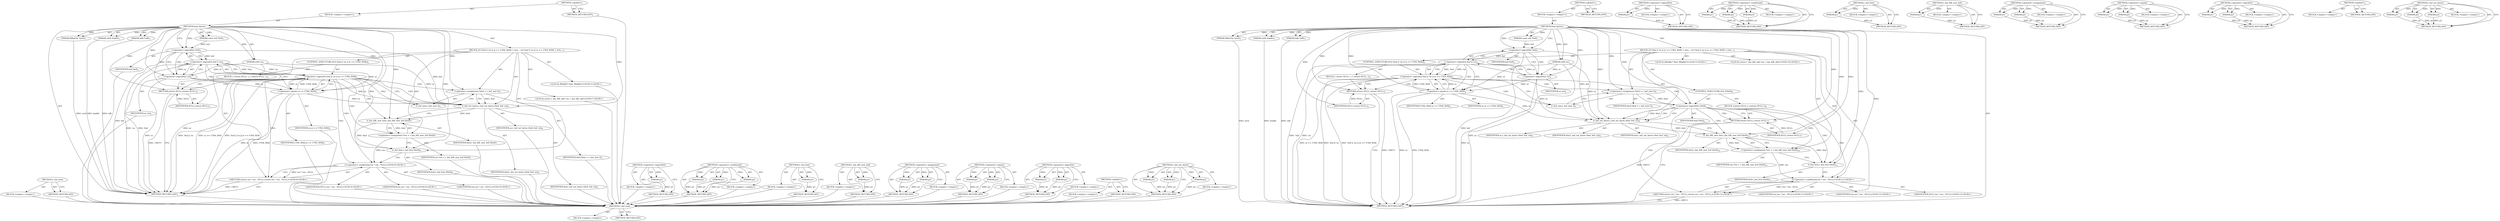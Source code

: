 digraph "r_buf_set_bytes" {
vulnerable_96 [label=<(METHOD,r_buf_new)>];
vulnerable_97 [label=<(BLOCK,&lt;empty&gt;,&lt;empty&gt;)>];
vulnerable_98 [label=<(METHOD_RETURN,ANY)>];
vulnerable_6 [label=<(METHOD,&lt;global&gt;)<SUB>1</SUB>>];
vulnerable_7 [label=<(BLOCK,&lt;empty&gt;,&lt;empty&gt;)<SUB>1</SUB>>];
vulnerable_8 [label=<(METHOD,load_bytes)<SUB>1</SUB>>];
vulnerable_9 [label=<(PARAM,RBinFile *arch)<SUB>1</SUB>>];
vulnerable_10 [label=<(PARAM,const ut8 *buf)<SUB>1</SUB>>];
vulnerable_11 [label=<(PARAM,ut64 sz)<SUB>1</SUB>>];
vulnerable_12 [label=<(PARAM,ut64 loaddr)<SUB>1</SUB>>];
vulnerable_13 [label=<(PARAM,Sdb *sdb)<SUB>1</SUB>>];
vulnerable_14 [label=<(BLOCK,{
	if (!buf || !sz || sz == UT64_MAX) {
 		retu...,{
	if (!buf || !sz || sz == UT64_MAX) {
 		retu...)<SUB>1</SUB>>];
vulnerable_15 [label=<(CONTROL_STRUCTURE,IF,if (!buf || !sz || sz == UT64_MAX))<SUB>2</SUB>>];
vulnerable_16 [label=<(&lt;operator&gt;.logicalOr,!buf || !sz || sz == UT64_MAX)<SUB>2</SUB>>];
vulnerable_17 [label=<(&lt;operator&gt;.logicalOr,!buf || !sz)<SUB>2</SUB>>];
vulnerable_18 [label=<(&lt;operator&gt;.logicalNot,!buf)<SUB>2</SUB>>];
vulnerable_19 [label=<(IDENTIFIER,buf,!buf)<SUB>2</SUB>>];
vulnerable_20 [label=<(&lt;operator&gt;.logicalNot,!sz)<SUB>2</SUB>>];
vulnerable_21 [label=<(IDENTIFIER,sz,!sz)<SUB>2</SUB>>];
vulnerable_22 [label=<(&lt;operator&gt;.equals,sz == UT64_MAX)<SUB>2</SUB>>];
vulnerable_23 [label=<(IDENTIFIER,sz,sz == UT64_MAX)<SUB>2</SUB>>];
vulnerable_24 [label=<(IDENTIFIER,UT64_MAX,sz == UT64_MAX)<SUB>2</SUB>>];
vulnerable_25 [label=<(BLOCK,{
 		return NULL;
 	},{
 		return NULL;
 	})<SUB>2</SUB>>];
vulnerable_26 [label=<(RETURN,return NULL;,return NULL;)<SUB>3</SUB>>];
vulnerable_27 [label=<(IDENTIFIER,NULL,return NULL;)<SUB>3</SUB>>];
vulnerable_28 [label="<(LOCAL,RBuffer* tbuf: RBuffer*)<SUB>5</SUB>>"];
vulnerable_29 [label=<(&lt;operator&gt;.assignment,*tbuf = r_buf_new ())<SUB>5</SUB>>];
vulnerable_30 [label=<(IDENTIFIER,tbuf,*tbuf = r_buf_new ())<SUB>5</SUB>>];
vulnerable_31 [label=<(r_buf_new,r_buf_new ())<SUB>5</SUB>>];
vulnerable_32 [label=<(r_buf_set_bytes,r_buf_set_bytes (tbuf, buf, sz))<SUB>6</SUB>>];
vulnerable_33 [label=<(IDENTIFIER,tbuf,r_buf_set_bytes (tbuf, buf, sz))<SUB>6</SUB>>];
vulnerable_34 [label=<(IDENTIFIER,buf,r_buf_set_bytes (tbuf, buf, sz))<SUB>6</SUB>>];
vulnerable_35 [label=<(IDENTIFIER,sz,r_buf_set_bytes (tbuf, buf, sz))<SUB>6</SUB>>];
vulnerable_36 [label="<(LOCAL,struct r_bin_bflt_obj* res: r_bin_bflt_obj*)<SUB>7</SUB>>"];
vulnerable_37 [label=<(&lt;operator&gt;.assignment,*res = r_bin_bflt_new_buf (tbuf))<SUB>7</SUB>>];
vulnerable_38 [label=<(IDENTIFIER,res,*res = r_bin_bflt_new_buf (tbuf))<SUB>7</SUB>>];
vulnerable_39 [label=<(r_bin_bflt_new_buf,r_bin_bflt_new_buf (tbuf))<SUB>7</SUB>>];
vulnerable_40 [label=<(IDENTIFIER,tbuf,r_bin_bflt_new_buf (tbuf))<SUB>7</SUB>>];
vulnerable_41 [label=<(r_buf_free,r_buf_free (tbuf))<SUB>8</SUB>>];
vulnerable_42 [label=<(IDENTIFIER,tbuf,r_buf_free (tbuf))<SUB>8</SUB>>];
vulnerable_43 [label="<(RETURN,return res ? res : NULL;,return res ? res : NULL;)<SUB>9</SUB>>"];
vulnerable_44 [label="<(&lt;operator&gt;.conditional,res ? res : NULL)<SUB>9</SUB>>"];
vulnerable_45 [label="<(IDENTIFIER,res,res ? res : NULL)<SUB>9</SUB>>"];
vulnerable_46 [label="<(IDENTIFIER,res,res ? res : NULL)<SUB>9</SUB>>"];
vulnerable_47 [label="<(IDENTIFIER,NULL,res ? res : NULL)<SUB>9</SUB>>"];
vulnerable_48 [label=<(METHOD_RETURN,void*)<SUB>1</SUB>>];
vulnerable_50 [label=<(METHOD_RETURN,ANY)<SUB>1</SUB>>];
vulnerable_82 [label=<(METHOD,&lt;operator&gt;.logicalNot)>];
vulnerable_83 [label=<(PARAM,p1)>];
vulnerable_84 [label=<(BLOCK,&lt;empty&gt;,&lt;empty&gt;)>];
vulnerable_85 [label=<(METHOD_RETURN,ANY)>];
vulnerable_113 [label=<(METHOD,&lt;operator&gt;.conditional)>];
vulnerable_114 [label=<(PARAM,p1)>];
vulnerable_115 [label=<(PARAM,p2)>];
vulnerable_116 [label=<(PARAM,p3)>];
vulnerable_117 [label=<(BLOCK,&lt;empty&gt;,&lt;empty&gt;)>];
vulnerable_118 [label=<(METHOD_RETURN,ANY)>];
vulnerable_109 [label=<(METHOD,r_buf_free)>];
vulnerable_110 [label=<(PARAM,p1)>];
vulnerable_111 [label=<(BLOCK,&lt;empty&gt;,&lt;empty&gt;)>];
vulnerable_112 [label=<(METHOD_RETURN,ANY)>];
vulnerable_105 [label=<(METHOD,r_bin_bflt_new_buf)>];
vulnerable_106 [label=<(PARAM,p1)>];
vulnerable_107 [label=<(BLOCK,&lt;empty&gt;,&lt;empty&gt;)>];
vulnerable_108 [label=<(METHOD_RETURN,ANY)>];
vulnerable_91 [label=<(METHOD,&lt;operator&gt;.assignment)>];
vulnerable_92 [label=<(PARAM,p1)>];
vulnerable_93 [label=<(PARAM,p2)>];
vulnerable_94 [label=<(BLOCK,&lt;empty&gt;,&lt;empty&gt;)>];
vulnerable_95 [label=<(METHOD_RETURN,ANY)>];
vulnerable_86 [label=<(METHOD,&lt;operator&gt;.equals)>];
vulnerable_87 [label=<(PARAM,p1)>];
vulnerable_88 [label=<(PARAM,p2)>];
vulnerable_89 [label=<(BLOCK,&lt;empty&gt;,&lt;empty&gt;)>];
vulnerable_90 [label=<(METHOD_RETURN,ANY)>];
vulnerable_77 [label=<(METHOD,&lt;operator&gt;.logicalOr)>];
vulnerable_78 [label=<(PARAM,p1)>];
vulnerable_79 [label=<(PARAM,p2)>];
vulnerable_80 [label=<(BLOCK,&lt;empty&gt;,&lt;empty&gt;)>];
vulnerable_81 [label=<(METHOD_RETURN,ANY)>];
vulnerable_71 [label=<(METHOD,&lt;global&gt;)<SUB>1</SUB>>];
vulnerable_72 [label=<(BLOCK,&lt;empty&gt;,&lt;empty&gt;)>];
vulnerable_73 [label=<(METHOD_RETURN,ANY)>];
vulnerable_99 [label=<(METHOD,r_buf_set_bytes)>];
vulnerable_100 [label=<(PARAM,p1)>];
vulnerable_101 [label=<(PARAM,p2)>];
vulnerable_102 [label=<(PARAM,p3)>];
vulnerable_103 [label=<(BLOCK,&lt;empty&gt;,&lt;empty&gt;)>];
vulnerable_104 [label=<(METHOD_RETURN,ANY)>];
fixed_102 [label=<(METHOD,r_buf_new)>];
fixed_103 [label=<(BLOCK,&lt;empty&gt;,&lt;empty&gt;)>];
fixed_104 [label=<(METHOD_RETURN,ANY)>];
fixed_6 [label=<(METHOD,&lt;global&gt;)<SUB>1</SUB>>];
fixed_7 [label=<(BLOCK,&lt;empty&gt;,&lt;empty&gt;)<SUB>1</SUB>>];
fixed_8 [label=<(METHOD,load_bytes)<SUB>1</SUB>>];
fixed_9 [label=<(PARAM,RBinFile *arch)<SUB>1</SUB>>];
fixed_10 [label=<(PARAM,const ut8 *buf)<SUB>1</SUB>>];
fixed_11 [label=<(PARAM,ut64 sz)<SUB>1</SUB>>];
fixed_12 [label=<(PARAM,ut64 loaddr)<SUB>1</SUB>>];
fixed_13 [label=<(PARAM,Sdb *sdb)<SUB>1</SUB>>];
fixed_14 [label=<(BLOCK,{
	if (!buf || !sz || sz == UT64_MAX) {
 		retu...,{
	if (!buf || !sz || sz == UT64_MAX) {
 		retu...)<SUB>1</SUB>>];
fixed_15 [label=<(CONTROL_STRUCTURE,IF,if (!buf || !sz || sz == UT64_MAX))<SUB>2</SUB>>];
fixed_16 [label=<(&lt;operator&gt;.logicalOr,!buf || !sz || sz == UT64_MAX)<SUB>2</SUB>>];
fixed_17 [label=<(&lt;operator&gt;.logicalOr,!buf || !sz)<SUB>2</SUB>>];
fixed_18 [label=<(&lt;operator&gt;.logicalNot,!buf)<SUB>2</SUB>>];
fixed_19 [label=<(IDENTIFIER,buf,!buf)<SUB>2</SUB>>];
fixed_20 [label=<(&lt;operator&gt;.logicalNot,!sz)<SUB>2</SUB>>];
fixed_21 [label=<(IDENTIFIER,sz,!sz)<SUB>2</SUB>>];
fixed_22 [label=<(&lt;operator&gt;.equals,sz == UT64_MAX)<SUB>2</SUB>>];
fixed_23 [label=<(IDENTIFIER,sz,sz == UT64_MAX)<SUB>2</SUB>>];
fixed_24 [label=<(IDENTIFIER,UT64_MAX,sz == UT64_MAX)<SUB>2</SUB>>];
fixed_25 [label=<(BLOCK,{
 		return NULL;
 	},{
 		return NULL;
 	})<SUB>2</SUB>>];
fixed_26 [label=<(RETURN,return NULL;,return NULL;)<SUB>3</SUB>>];
fixed_27 [label=<(IDENTIFIER,NULL,return NULL;)<SUB>3</SUB>>];
fixed_28 [label="<(LOCAL,RBuffer* tbuf: RBuffer*)<SUB>5</SUB>>"];
fixed_29 [label=<(&lt;operator&gt;.assignment,*tbuf = r_buf_new ())<SUB>5</SUB>>];
fixed_30 [label=<(IDENTIFIER,tbuf,*tbuf = r_buf_new ())<SUB>5</SUB>>];
fixed_31 [label=<(r_buf_new,r_buf_new ())<SUB>5</SUB>>];
fixed_32 [label=<(CONTROL_STRUCTURE,IF,if (!tbuf))<SUB>6</SUB>>];
fixed_33 [label=<(&lt;operator&gt;.logicalNot,!tbuf)<SUB>6</SUB>>];
fixed_34 [label=<(IDENTIFIER,tbuf,!tbuf)<SUB>6</SUB>>];
fixed_35 [label=<(BLOCK,{
		return NULL;
	},{
		return NULL;
	})<SUB>6</SUB>>];
fixed_36 [label=<(RETURN,return NULL;,return NULL;)<SUB>7</SUB>>];
fixed_37 [label=<(IDENTIFIER,NULL,return NULL;)<SUB>7</SUB>>];
fixed_38 [label=<(r_buf_set_bytes,r_buf_set_bytes (tbuf, buf, sz))<SUB>9</SUB>>];
fixed_39 [label=<(IDENTIFIER,tbuf,r_buf_set_bytes (tbuf, buf, sz))<SUB>9</SUB>>];
fixed_40 [label=<(IDENTIFIER,buf,r_buf_set_bytes (tbuf, buf, sz))<SUB>9</SUB>>];
fixed_41 [label=<(IDENTIFIER,sz,r_buf_set_bytes (tbuf, buf, sz))<SUB>9</SUB>>];
fixed_42 [label="<(LOCAL,struct r_bin_bflt_obj* res: r_bin_bflt_obj*)<SUB>10</SUB>>"];
fixed_43 [label=<(&lt;operator&gt;.assignment,*res = r_bin_bflt_new_buf (tbuf))<SUB>10</SUB>>];
fixed_44 [label=<(IDENTIFIER,res,*res = r_bin_bflt_new_buf (tbuf))<SUB>10</SUB>>];
fixed_45 [label=<(r_bin_bflt_new_buf,r_bin_bflt_new_buf (tbuf))<SUB>10</SUB>>];
fixed_46 [label=<(IDENTIFIER,tbuf,r_bin_bflt_new_buf (tbuf))<SUB>10</SUB>>];
fixed_47 [label=<(r_buf_free,r_buf_free (tbuf))<SUB>11</SUB>>];
fixed_48 [label=<(IDENTIFIER,tbuf,r_buf_free (tbuf))<SUB>11</SUB>>];
fixed_49 [label="<(RETURN,return res ? res : NULL;,return res ? res : NULL;)<SUB>12</SUB>>"];
fixed_50 [label="<(&lt;operator&gt;.conditional,res ? res : NULL)<SUB>12</SUB>>"];
fixed_51 [label="<(IDENTIFIER,res,res ? res : NULL)<SUB>12</SUB>>"];
fixed_52 [label="<(IDENTIFIER,res,res ? res : NULL)<SUB>12</SUB>>"];
fixed_53 [label="<(IDENTIFIER,NULL,res ? res : NULL)<SUB>12</SUB>>"];
fixed_54 [label=<(METHOD_RETURN,void*)<SUB>1</SUB>>];
fixed_56 [label=<(METHOD_RETURN,ANY)<SUB>1</SUB>>];
fixed_88 [label=<(METHOD,&lt;operator&gt;.logicalNot)>];
fixed_89 [label=<(PARAM,p1)>];
fixed_90 [label=<(BLOCK,&lt;empty&gt;,&lt;empty&gt;)>];
fixed_91 [label=<(METHOD_RETURN,ANY)>];
fixed_119 [label=<(METHOD,&lt;operator&gt;.conditional)>];
fixed_120 [label=<(PARAM,p1)>];
fixed_121 [label=<(PARAM,p2)>];
fixed_122 [label=<(PARAM,p3)>];
fixed_123 [label=<(BLOCK,&lt;empty&gt;,&lt;empty&gt;)>];
fixed_124 [label=<(METHOD_RETURN,ANY)>];
fixed_115 [label=<(METHOD,r_buf_free)>];
fixed_116 [label=<(PARAM,p1)>];
fixed_117 [label=<(BLOCK,&lt;empty&gt;,&lt;empty&gt;)>];
fixed_118 [label=<(METHOD_RETURN,ANY)>];
fixed_111 [label=<(METHOD,r_bin_bflt_new_buf)>];
fixed_112 [label=<(PARAM,p1)>];
fixed_113 [label=<(BLOCK,&lt;empty&gt;,&lt;empty&gt;)>];
fixed_114 [label=<(METHOD_RETURN,ANY)>];
fixed_97 [label=<(METHOD,&lt;operator&gt;.assignment)>];
fixed_98 [label=<(PARAM,p1)>];
fixed_99 [label=<(PARAM,p2)>];
fixed_100 [label=<(BLOCK,&lt;empty&gt;,&lt;empty&gt;)>];
fixed_101 [label=<(METHOD_RETURN,ANY)>];
fixed_92 [label=<(METHOD,&lt;operator&gt;.equals)>];
fixed_93 [label=<(PARAM,p1)>];
fixed_94 [label=<(PARAM,p2)>];
fixed_95 [label=<(BLOCK,&lt;empty&gt;,&lt;empty&gt;)>];
fixed_96 [label=<(METHOD_RETURN,ANY)>];
fixed_83 [label=<(METHOD,&lt;operator&gt;.logicalOr)>];
fixed_84 [label=<(PARAM,p1)>];
fixed_85 [label=<(PARAM,p2)>];
fixed_86 [label=<(BLOCK,&lt;empty&gt;,&lt;empty&gt;)>];
fixed_87 [label=<(METHOD_RETURN,ANY)>];
fixed_77 [label=<(METHOD,&lt;global&gt;)<SUB>1</SUB>>];
fixed_78 [label=<(BLOCK,&lt;empty&gt;,&lt;empty&gt;)>];
fixed_79 [label=<(METHOD_RETURN,ANY)>];
fixed_105 [label=<(METHOD,r_buf_set_bytes)>];
fixed_106 [label=<(PARAM,p1)>];
fixed_107 [label=<(PARAM,p2)>];
fixed_108 [label=<(PARAM,p3)>];
fixed_109 [label=<(BLOCK,&lt;empty&gt;,&lt;empty&gt;)>];
fixed_110 [label=<(METHOD_RETURN,ANY)>];
vulnerable_96 -> vulnerable_97  [key=0, label="AST: "];
vulnerable_96 -> vulnerable_98  [key=0, label="AST: "];
vulnerable_96 -> vulnerable_98  [key=1, label="CFG: "];
vulnerable_97 -> fixed_102  [key=0];
vulnerable_98 -> fixed_102  [key=0];
vulnerable_6 -> vulnerable_7  [key=0, label="AST: "];
vulnerable_6 -> vulnerable_50  [key=0, label="AST: "];
vulnerable_6 -> vulnerable_50  [key=1, label="CFG: "];
vulnerable_7 -> vulnerable_8  [key=0, label="AST: "];
vulnerable_8 -> vulnerable_9  [key=0, label="AST: "];
vulnerable_8 -> vulnerable_9  [key=1, label="DDG: "];
vulnerable_8 -> vulnerable_10  [key=0, label="AST: "];
vulnerable_8 -> vulnerable_10  [key=1, label="DDG: "];
vulnerable_8 -> vulnerable_11  [key=0, label="AST: "];
vulnerable_8 -> vulnerable_11  [key=1, label="DDG: "];
vulnerable_8 -> vulnerable_12  [key=0, label="AST: "];
vulnerable_8 -> vulnerable_12  [key=1, label="DDG: "];
vulnerable_8 -> vulnerable_13  [key=0, label="AST: "];
vulnerable_8 -> vulnerable_13  [key=1, label="DDG: "];
vulnerable_8 -> vulnerable_14  [key=0, label="AST: "];
vulnerable_8 -> vulnerable_48  [key=0, label="AST: "];
vulnerable_8 -> vulnerable_18  [key=0, label="CFG: "];
vulnerable_8 -> vulnerable_18  [key=1, label="DDG: "];
vulnerable_8 -> vulnerable_29  [key=0, label="DDG: "];
vulnerable_8 -> vulnerable_32  [key=0, label="DDG: "];
vulnerable_8 -> vulnerable_41  [key=0, label="DDG: "];
vulnerable_8 -> vulnerable_44  [key=0, label="DDG: "];
vulnerable_8 -> vulnerable_26  [key=0, label="DDG: "];
vulnerable_8 -> vulnerable_39  [key=0, label="DDG: "];
vulnerable_8 -> vulnerable_22  [key=0, label="DDG: "];
vulnerable_8 -> vulnerable_27  [key=0, label="DDG: "];
vulnerable_8 -> vulnerable_20  [key=0, label="DDG: "];
vulnerable_9 -> vulnerable_48  [key=0, label="DDG: arch"];
vulnerable_10 -> vulnerable_18  [key=0, label="DDG: buf"];
vulnerable_11 -> vulnerable_48  [key=0, label="DDG: sz"];
vulnerable_11 -> vulnerable_32  [key=0, label="DDG: sz"];
vulnerable_11 -> vulnerable_22  [key=0, label="DDG: sz"];
vulnerable_11 -> vulnerable_20  [key=0, label="DDG: sz"];
vulnerable_12 -> vulnerable_48  [key=0, label="DDG: loaddr"];
vulnerable_13 -> vulnerable_48  [key=0, label="DDG: sdb"];
vulnerable_14 -> vulnerable_15  [key=0, label="AST: "];
vulnerable_14 -> vulnerable_28  [key=0, label="AST: "];
vulnerable_14 -> vulnerable_29  [key=0, label="AST: "];
vulnerable_14 -> vulnerable_32  [key=0, label="AST: "];
vulnerable_14 -> vulnerable_36  [key=0, label="AST: "];
vulnerable_14 -> vulnerable_37  [key=0, label="AST: "];
vulnerable_14 -> vulnerable_41  [key=0, label="AST: "];
vulnerable_14 -> vulnerable_43  [key=0, label="AST: "];
vulnerable_15 -> vulnerable_16  [key=0, label="AST: "];
vulnerable_15 -> vulnerable_25  [key=0, label="AST: "];
vulnerable_16 -> vulnerable_17  [key=0, label="AST: "];
vulnerable_16 -> vulnerable_22  [key=0, label="AST: "];
vulnerable_16 -> vulnerable_26  [key=0, label="CFG: "];
vulnerable_16 -> vulnerable_26  [key=1, label="CDG: "];
vulnerable_16 -> vulnerable_31  [key=0, label="CFG: "];
vulnerable_16 -> vulnerable_31  [key=1, label="CDG: "];
vulnerable_16 -> vulnerable_48  [key=0, label="DDG: !buf || !sz"];
vulnerable_16 -> vulnerable_48  [key=1, label="DDG: sz == UT64_MAX"];
vulnerable_16 -> vulnerable_48  [key=2, label="DDG: !buf || !sz || sz == UT64_MAX"];
vulnerable_16 -> vulnerable_32  [key=0, label="CDG: "];
vulnerable_16 -> vulnerable_37  [key=0, label="CDG: "];
vulnerable_16 -> vulnerable_41  [key=0, label="CDG: "];
vulnerable_16 -> vulnerable_29  [key=0, label="CDG: "];
vulnerable_16 -> vulnerable_44  [key=0, label="CDG: "];
vulnerable_16 -> vulnerable_39  [key=0, label="CDG: "];
vulnerable_16 -> vulnerable_43  [key=0, label="CDG: "];
vulnerable_17 -> vulnerable_18  [key=0, label="AST: "];
vulnerable_17 -> vulnerable_20  [key=0, label="AST: "];
vulnerable_17 -> vulnerable_16  [key=0, label="CFG: "];
vulnerable_17 -> vulnerable_16  [key=1, label="DDG: !buf"];
vulnerable_17 -> vulnerable_16  [key=2, label="DDG: !sz"];
vulnerable_17 -> vulnerable_22  [key=0, label="CFG: "];
vulnerable_17 -> vulnerable_22  [key=1, label="CDG: "];
vulnerable_17 -> vulnerable_48  [key=0, label="DDG: !buf"];
vulnerable_17 -> vulnerable_48  [key=1, label="DDG: !sz"];
vulnerable_18 -> vulnerable_19  [key=0, label="AST: "];
vulnerable_18 -> vulnerable_17  [key=0, label="CFG: "];
vulnerable_18 -> vulnerable_17  [key=1, label="DDG: buf"];
vulnerable_18 -> vulnerable_20  [key=0, label="CFG: "];
vulnerable_18 -> vulnerable_20  [key=1, label="CDG: "];
vulnerable_18 -> vulnerable_48  [key=0, label="DDG: buf"];
vulnerable_18 -> vulnerable_32  [key=0, label="DDG: buf"];
vulnerable_19 -> fixed_102  [key=0];
vulnerable_20 -> vulnerable_21  [key=0, label="AST: "];
vulnerable_20 -> vulnerable_17  [key=0, label="CFG: "];
vulnerable_20 -> vulnerable_17  [key=1, label="DDG: sz"];
vulnerable_20 -> vulnerable_48  [key=0, label="DDG: sz"];
vulnerable_20 -> vulnerable_32  [key=0, label="DDG: sz"];
vulnerable_20 -> vulnerable_22  [key=0, label="DDG: sz"];
vulnerable_21 -> fixed_102  [key=0];
vulnerable_22 -> vulnerable_23  [key=0, label="AST: "];
vulnerable_22 -> vulnerable_24  [key=0, label="AST: "];
vulnerable_22 -> vulnerable_16  [key=0, label="CFG: "];
vulnerable_22 -> vulnerable_16  [key=1, label="DDG: sz"];
vulnerable_22 -> vulnerable_16  [key=2, label="DDG: UT64_MAX"];
vulnerable_22 -> vulnerable_48  [key=0, label="DDG: sz"];
vulnerable_22 -> vulnerable_48  [key=1, label="DDG: UT64_MAX"];
vulnerable_22 -> vulnerable_32  [key=0, label="DDG: sz"];
vulnerable_23 -> fixed_102  [key=0];
vulnerable_24 -> fixed_102  [key=0];
vulnerable_25 -> vulnerable_26  [key=0, label="AST: "];
vulnerable_26 -> vulnerable_27  [key=0, label="AST: "];
vulnerable_26 -> vulnerable_48  [key=0, label="CFG: "];
vulnerable_26 -> vulnerable_48  [key=1, label="DDG: &lt;RET&gt;"];
vulnerable_27 -> vulnerable_26  [key=0, label="DDG: NULL"];
vulnerable_28 -> fixed_102  [key=0];
vulnerable_29 -> vulnerable_30  [key=0, label="AST: "];
vulnerable_29 -> vulnerable_31  [key=0, label="AST: "];
vulnerable_29 -> vulnerable_32  [key=0, label="CFG: "];
vulnerable_29 -> vulnerable_32  [key=1, label="DDG: tbuf"];
vulnerable_30 -> fixed_102  [key=0];
vulnerable_31 -> vulnerable_29  [key=0, label="CFG: "];
vulnerable_32 -> vulnerable_33  [key=0, label="AST: "];
vulnerable_32 -> vulnerable_34  [key=0, label="AST: "];
vulnerable_32 -> vulnerable_35  [key=0, label="AST: "];
vulnerable_32 -> vulnerable_39  [key=0, label="CFG: "];
vulnerable_32 -> vulnerable_39  [key=1, label="DDG: tbuf"];
vulnerable_33 -> fixed_102  [key=0];
vulnerable_34 -> fixed_102  [key=0];
vulnerable_35 -> fixed_102  [key=0];
vulnerable_36 -> fixed_102  [key=0];
vulnerable_37 -> vulnerable_38  [key=0, label="AST: "];
vulnerable_37 -> vulnerable_39  [key=0, label="AST: "];
vulnerable_37 -> vulnerable_41  [key=0, label="CFG: "];
vulnerable_37 -> vulnerable_44  [key=0, label="DDG: res"];
vulnerable_38 -> fixed_102  [key=0];
vulnerable_39 -> vulnerable_40  [key=0, label="AST: "];
vulnerable_39 -> vulnerable_37  [key=0, label="CFG: "];
vulnerable_39 -> vulnerable_37  [key=1, label="DDG: tbuf"];
vulnerable_39 -> vulnerable_41  [key=0, label="DDG: tbuf"];
vulnerable_40 -> fixed_102  [key=0];
vulnerable_41 -> vulnerable_42  [key=0, label="AST: "];
vulnerable_41 -> vulnerable_44  [key=0, label="CFG: "];
vulnerable_42 -> fixed_102  [key=0];
vulnerable_43 -> vulnerable_44  [key=0, label="AST: "];
vulnerable_43 -> vulnerable_48  [key=0, label="CFG: "];
vulnerable_43 -> vulnerable_48  [key=1, label="DDG: &lt;RET&gt;"];
vulnerable_44 -> vulnerable_45  [key=0, label="AST: "];
vulnerable_44 -> vulnerable_46  [key=0, label="AST: "];
vulnerable_44 -> vulnerable_47  [key=0, label="AST: "];
vulnerable_44 -> vulnerable_43  [key=0, label="CFG: "];
vulnerable_44 -> vulnerable_43  [key=1, label="DDG: res ? res : NULL"];
vulnerable_45 -> fixed_102  [key=0];
vulnerable_46 -> fixed_102  [key=0];
vulnerable_47 -> fixed_102  [key=0];
vulnerable_48 -> fixed_102  [key=0];
vulnerable_50 -> fixed_102  [key=0];
vulnerable_82 -> vulnerable_83  [key=0, label="AST: "];
vulnerable_82 -> vulnerable_83  [key=1, label="DDG: "];
vulnerable_82 -> vulnerable_84  [key=0, label="AST: "];
vulnerable_82 -> vulnerable_85  [key=0, label="AST: "];
vulnerable_82 -> vulnerable_85  [key=1, label="CFG: "];
vulnerable_83 -> vulnerable_85  [key=0, label="DDG: p1"];
vulnerable_84 -> fixed_102  [key=0];
vulnerable_85 -> fixed_102  [key=0];
vulnerable_113 -> vulnerable_114  [key=0, label="AST: "];
vulnerable_113 -> vulnerable_114  [key=1, label="DDG: "];
vulnerable_113 -> vulnerable_117  [key=0, label="AST: "];
vulnerable_113 -> vulnerable_115  [key=0, label="AST: "];
vulnerable_113 -> vulnerable_115  [key=1, label="DDG: "];
vulnerable_113 -> vulnerable_118  [key=0, label="AST: "];
vulnerable_113 -> vulnerable_118  [key=1, label="CFG: "];
vulnerable_113 -> vulnerable_116  [key=0, label="AST: "];
vulnerable_113 -> vulnerable_116  [key=1, label="DDG: "];
vulnerable_114 -> vulnerable_118  [key=0, label="DDG: p1"];
vulnerable_115 -> vulnerable_118  [key=0, label="DDG: p2"];
vulnerable_116 -> vulnerable_118  [key=0, label="DDG: p3"];
vulnerable_117 -> fixed_102  [key=0];
vulnerable_118 -> fixed_102  [key=0];
vulnerable_109 -> vulnerable_110  [key=0, label="AST: "];
vulnerable_109 -> vulnerable_110  [key=1, label="DDG: "];
vulnerable_109 -> vulnerable_111  [key=0, label="AST: "];
vulnerable_109 -> vulnerable_112  [key=0, label="AST: "];
vulnerable_109 -> vulnerable_112  [key=1, label="CFG: "];
vulnerable_110 -> vulnerable_112  [key=0, label="DDG: p1"];
vulnerable_111 -> fixed_102  [key=0];
vulnerable_112 -> fixed_102  [key=0];
vulnerable_105 -> vulnerable_106  [key=0, label="AST: "];
vulnerable_105 -> vulnerable_106  [key=1, label="DDG: "];
vulnerable_105 -> vulnerable_107  [key=0, label="AST: "];
vulnerable_105 -> vulnerable_108  [key=0, label="AST: "];
vulnerable_105 -> vulnerable_108  [key=1, label="CFG: "];
vulnerable_106 -> vulnerable_108  [key=0, label="DDG: p1"];
vulnerable_107 -> fixed_102  [key=0];
vulnerable_108 -> fixed_102  [key=0];
vulnerable_91 -> vulnerable_92  [key=0, label="AST: "];
vulnerable_91 -> vulnerable_92  [key=1, label="DDG: "];
vulnerable_91 -> vulnerable_94  [key=0, label="AST: "];
vulnerable_91 -> vulnerable_93  [key=0, label="AST: "];
vulnerable_91 -> vulnerable_93  [key=1, label="DDG: "];
vulnerable_91 -> vulnerable_95  [key=0, label="AST: "];
vulnerable_91 -> vulnerable_95  [key=1, label="CFG: "];
vulnerable_92 -> vulnerable_95  [key=0, label="DDG: p1"];
vulnerable_93 -> vulnerable_95  [key=0, label="DDG: p2"];
vulnerable_94 -> fixed_102  [key=0];
vulnerable_95 -> fixed_102  [key=0];
vulnerable_86 -> vulnerable_87  [key=0, label="AST: "];
vulnerable_86 -> vulnerable_87  [key=1, label="DDG: "];
vulnerable_86 -> vulnerable_89  [key=0, label="AST: "];
vulnerable_86 -> vulnerable_88  [key=0, label="AST: "];
vulnerable_86 -> vulnerable_88  [key=1, label="DDG: "];
vulnerable_86 -> vulnerable_90  [key=0, label="AST: "];
vulnerable_86 -> vulnerable_90  [key=1, label="CFG: "];
vulnerable_87 -> vulnerable_90  [key=0, label="DDG: p1"];
vulnerable_88 -> vulnerable_90  [key=0, label="DDG: p2"];
vulnerable_89 -> fixed_102  [key=0];
vulnerable_90 -> fixed_102  [key=0];
vulnerable_77 -> vulnerable_78  [key=0, label="AST: "];
vulnerable_77 -> vulnerable_78  [key=1, label="DDG: "];
vulnerable_77 -> vulnerable_80  [key=0, label="AST: "];
vulnerable_77 -> vulnerable_79  [key=0, label="AST: "];
vulnerable_77 -> vulnerable_79  [key=1, label="DDG: "];
vulnerable_77 -> vulnerable_81  [key=0, label="AST: "];
vulnerable_77 -> vulnerable_81  [key=1, label="CFG: "];
vulnerable_78 -> vulnerable_81  [key=0, label="DDG: p1"];
vulnerable_79 -> vulnerable_81  [key=0, label="DDG: p2"];
vulnerable_80 -> fixed_102  [key=0];
vulnerable_81 -> fixed_102  [key=0];
vulnerable_71 -> vulnerable_72  [key=0, label="AST: "];
vulnerable_71 -> vulnerable_73  [key=0, label="AST: "];
vulnerable_71 -> vulnerable_73  [key=1, label="CFG: "];
vulnerable_72 -> fixed_102  [key=0];
vulnerable_73 -> fixed_102  [key=0];
vulnerable_99 -> vulnerable_100  [key=0, label="AST: "];
vulnerable_99 -> vulnerable_100  [key=1, label="DDG: "];
vulnerable_99 -> vulnerable_103  [key=0, label="AST: "];
vulnerable_99 -> vulnerable_101  [key=0, label="AST: "];
vulnerable_99 -> vulnerable_101  [key=1, label="DDG: "];
vulnerable_99 -> vulnerable_104  [key=0, label="AST: "];
vulnerable_99 -> vulnerable_104  [key=1, label="CFG: "];
vulnerable_99 -> vulnerable_102  [key=0, label="AST: "];
vulnerable_99 -> vulnerable_102  [key=1, label="DDG: "];
vulnerable_100 -> vulnerable_104  [key=0, label="DDG: p1"];
vulnerable_101 -> vulnerable_104  [key=0, label="DDG: p2"];
vulnerable_102 -> vulnerable_104  [key=0, label="DDG: p3"];
vulnerable_103 -> fixed_102  [key=0];
vulnerable_104 -> fixed_102  [key=0];
fixed_102 -> fixed_103  [key=0, label="AST: "];
fixed_102 -> fixed_104  [key=0, label="AST: "];
fixed_102 -> fixed_104  [key=1, label="CFG: "];
fixed_6 -> fixed_7  [key=0, label="AST: "];
fixed_6 -> fixed_56  [key=0, label="AST: "];
fixed_6 -> fixed_56  [key=1, label="CFG: "];
fixed_7 -> fixed_8  [key=0, label="AST: "];
fixed_8 -> fixed_9  [key=0, label="AST: "];
fixed_8 -> fixed_9  [key=1, label="DDG: "];
fixed_8 -> fixed_10  [key=0, label="AST: "];
fixed_8 -> fixed_10  [key=1, label="DDG: "];
fixed_8 -> fixed_11  [key=0, label="AST: "];
fixed_8 -> fixed_11  [key=1, label="DDG: "];
fixed_8 -> fixed_12  [key=0, label="AST: "];
fixed_8 -> fixed_12  [key=1, label="DDG: "];
fixed_8 -> fixed_13  [key=0, label="AST: "];
fixed_8 -> fixed_13  [key=1, label="DDG: "];
fixed_8 -> fixed_14  [key=0, label="AST: "];
fixed_8 -> fixed_54  [key=0, label="AST: "];
fixed_8 -> fixed_18  [key=0, label="CFG: "];
fixed_8 -> fixed_18  [key=1, label="DDG: "];
fixed_8 -> fixed_29  [key=0, label="DDG: "];
fixed_8 -> fixed_38  [key=0, label="DDG: "];
fixed_8 -> fixed_47  [key=0, label="DDG: "];
fixed_8 -> fixed_50  [key=0, label="DDG: "];
fixed_8 -> fixed_26  [key=0, label="DDG: "];
fixed_8 -> fixed_33  [key=0, label="DDG: "];
fixed_8 -> fixed_36  [key=0, label="DDG: "];
fixed_8 -> fixed_45  [key=0, label="DDG: "];
fixed_8 -> fixed_22  [key=0, label="DDG: "];
fixed_8 -> fixed_27  [key=0, label="DDG: "];
fixed_8 -> fixed_37  [key=0, label="DDG: "];
fixed_8 -> fixed_20  [key=0, label="DDG: "];
fixed_9 -> fixed_54  [key=0, label="DDG: arch"];
fixed_10 -> fixed_18  [key=0, label="DDG: buf"];
fixed_11 -> fixed_54  [key=0, label="DDG: sz"];
fixed_11 -> fixed_38  [key=0, label="DDG: sz"];
fixed_11 -> fixed_22  [key=0, label="DDG: sz"];
fixed_11 -> fixed_20  [key=0, label="DDG: sz"];
fixed_12 -> fixed_54  [key=0, label="DDG: loaddr"];
fixed_13 -> fixed_54  [key=0, label="DDG: sdb"];
fixed_14 -> fixed_15  [key=0, label="AST: "];
fixed_14 -> fixed_28  [key=0, label="AST: "];
fixed_14 -> fixed_29  [key=0, label="AST: "];
fixed_14 -> fixed_32  [key=0, label="AST: "];
fixed_14 -> fixed_38  [key=0, label="AST: "];
fixed_14 -> fixed_42  [key=0, label="AST: "];
fixed_14 -> fixed_43  [key=0, label="AST: "];
fixed_14 -> fixed_47  [key=0, label="AST: "];
fixed_14 -> fixed_49  [key=0, label="AST: "];
fixed_15 -> fixed_16  [key=0, label="AST: "];
fixed_15 -> fixed_25  [key=0, label="AST: "];
fixed_16 -> fixed_17  [key=0, label="AST: "];
fixed_16 -> fixed_22  [key=0, label="AST: "];
fixed_16 -> fixed_26  [key=0, label="CFG: "];
fixed_16 -> fixed_26  [key=1, label="CDG: "];
fixed_16 -> fixed_31  [key=0, label="CFG: "];
fixed_16 -> fixed_31  [key=1, label="CDG: "];
fixed_16 -> fixed_54  [key=0, label="DDG: !buf || !sz"];
fixed_16 -> fixed_54  [key=1, label="DDG: sz == UT64_MAX"];
fixed_16 -> fixed_54  [key=2, label="DDG: !buf || !sz || sz == UT64_MAX"];
fixed_16 -> fixed_33  [key=0, label="CDG: "];
fixed_16 -> fixed_29  [key=0, label="CDG: "];
fixed_17 -> fixed_18  [key=0, label="AST: "];
fixed_17 -> fixed_20  [key=0, label="AST: "];
fixed_17 -> fixed_16  [key=0, label="CFG: "];
fixed_17 -> fixed_16  [key=1, label="DDG: !buf"];
fixed_17 -> fixed_16  [key=2, label="DDG: !sz"];
fixed_17 -> fixed_22  [key=0, label="CFG: "];
fixed_17 -> fixed_22  [key=1, label="CDG: "];
fixed_17 -> fixed_54  [key=0, label="DDG: !buf"];
fixed_17 -> fixed_54  [key=1, label="DDG: !sz"];
fixed_18 -> fixed_19  [key=0, label="AST: "];
fixed_18 -> fixed_17  [key=0, label="CFG: "];
fixed_18 -> fixed_17  [key=1, label="DDG: buf"];
fixed_18 -> fixed_20  [key=0, label="CFG: "];
fixed_18 -> fixed_20  [key=1, label="CDG: "];
fixed_18 -> fixed_54  [key=0, label="DDG: buf"];
fixed_18 -> fixed_38  [key=0, label="DDG: buf"];
fixed_20 -> fixed_21  [key=0, label="AST: "];
fixed_20 -> fixed_17  [key=0, label="CFG: "];
fixed_20 -> fixed_17  [key=1, label="DDG: sz"];
fixed_20 -> fixed_54  [key=0, label="DDG: sz"];
fixed_20 -> fixed_38  [key=0, label="DDG: sz"];
fixed_20 -> fixed_22  [key=0, label="DDG: sz"];
fixed_22 -> fixed_23  [key=0, label="AST: "];
fixed_22 -> fixed_24  [key=0, label="AST: "];
fixed_22 -> fixed_16  [key=0, label="CFG: "];
fixed_22 -> fixed_16  [key=1, label="DDG: sz"];
fixed_22 -> fixed_16  [key=2, label="DDG: UT64_MAX"];
fixed_22 -> fixed_54  [key=0, label="DDG: sz"];
fixed_22 -> fixed_54  [key=1, label="DDG: UT64_MAX"];
fixed_22 -> fixed_38  [key=0, label="DDG: sz"];
fixed_25 -> fixed_26  [key=0, label="AST: "];
fixed_26 -> fixed_27  [key=0, label="AST: "];
fixed_26 -> fixed_54  [key=0, label="CFG: "];
fixed_26 -> fixed_54  [key=1, label="DDG: &lt;RET&gt;"];
fixed_27 -> fixed_26  [key=0, label="DDG: NULL"];
fixed_29 -> fixed_30  [key=0, label="AST: "];
fixed_29 -> fixed_31  [key=0, label="AST: "];
fixed_29 -> fixed_33  [key=0, label="CFG: "];
fixed_29 -> fixed_33  [key=1, label="DDG: tbuf"];
fixed_31 -> fixed_29  [key=0, label="CFG: "];
fixed_32 -> fixed_33  [key=0, label="AST: "];
fixed_32 -> fixed_35  [key=0, label="AST: "];
fixed_33 -> fixed_34  [key=0, label="AST: "];
fixed_33 -> fixed_36  [key=0, label="CFG: "];
fixed_33 -> fixed_36  [key=1, label="CDG: "];
fixed_33 -> fixed_38  [key=0, label="CFG: "];
fixed_33 -> fixed_38  [key=1, label="DDG: tbuf"];
fixed_33 -> fixed_38  [key=2, label="CDG: "];
fixed_33 -> fixed_47  [key=0, label="CDG: "];
fixed_33 -> fixed_49  [key=0, label="CDG: "];
fixed_33 -> fixed_45  [key=0, label="CDG: "];
fixed_33 -> fixed_50  [key=0, label="CDG: "];
fixed_33 -> fixed_43  [key=0, label="CDG: "];
fixed_35 -> fixed_36  [key=0, label="AST: "];
fixed_36 -> fixed_37  [key=0, label="AST: "];
fixed_36 -> fixed_54  [key=0, label="CFG: "];
fixed_36 -> fixed_54  [key=1, label="DDG: &lt;RET&gt;"];
fixed_37 -> fixed_36  [key=0, label="DDG: NULL"];
fixed_38 -> fixed_39  [key=0, label="AST: "];
fixed_38 -> fixed_40  [key=0, label="AST: "];
fixed_38 -> fixed_41  [key=0, label="AST: "];
fixed_38 -> fixed_45  [key=0, label="CFG: "];
fixed_38 -> fixed_45  [key=1, label="DDG: tbuf"];
fixed_43 -> fixed_44  [key=0, label="AST: "];
fixed_43 -> fixed_45  [key=0, label="AST: "];
fixed_43 -> fixed_47  [key=0, label="CFG: "];
fixed_43 -> fixed_50  [key=0, label="DDG: res"];
fixed_45 -> fixed_46  [key=0, label="AST: "];
fixed_45 -> fixed_43  [key=0, label="CFG: "];
fixed_45 -> fixed_43  [key=1, label="DDG: tbuf"];
fixed_45 -> fixed_47  [key=0, label="DDG: tbuf"];
fixed_47 -> fixed_48  [key=0, label="AST: "];
fixed_47 -> fixed_50  [key=0, label="CFG: "];
fixed_49 -> fixed_50  [key=0, label="AST: "];
fixed_49 -> fixed_54  [key=0, label="CFG: "];
fixed_49 -> fixed_54  [key=1, label="DDG: &lt;RET&gt;"];
fixed_50 -> fixed_51  [key=0, label="AST: "];
fixed_50 -> fixed_52  [key=0, label="AST: "];
fixed_50 -> fixed_53  [key=0, label="AST: "];
fixed_50 -> fixed_49  [key=0, label="CFG: "];
fixed_50 -> fixed_49  [key=1, label="DDG: res ? res : NULL"];
fixed_88 -> fixed_89  [key=0, label="AST: "];
fixed_88 -> fixed_89  [key=1, label="DDG: "];
fixed_88 -> fixed_90  [key=0, label="AST: "];
fixed_88 -> fixed_91  [key=0, label="AST: "];
fixed_88 -> fixed_91  [key=1, label="CFG: "];
fixed_89 -> fixed_91  [key=0, label="DDG: p1"];
fixed_119 -> fixed_120  [key=0, label="AST: "];
fixed_119 -> fixed_120  [key=1, label="DDG: "];
fixed_119 -> fixed_123  [key=0, label="AST: "];
fixed_119 -> fixed_121  [key=0, label="AST: "];
fixed_119 -> fixed_121  [key=1, label="DDG: "];
fixed_119 -> fixed_124  [key=0, label="AST: "];
fixed_119 -> fixed_124  [key=1, label="CFG: "];
fixed_119 -> fixed_122  [key=0, label="AST: "];
fixed_119 -> fixed_122  [key=1, label="DDG: "];
fixed_120 -> fixed_124  [key=0, label="DDG: p1"];
fixed_121 -> fixed_124  [key=0, label="DDG: p2"];
fixed_122 -> fixed_124  [key=0, label="DDG: p3"];
fixed_115 -> fixed_116  [key=0, label="AST: "];
fixed_115 -> fixed_116  [key=1, label="DDG: "];
fixed_115 -> fixed_117  [key=0, label="AST: "];
fixed_115 -> fixed_118  [key=0, label="AST: "];
fixed_115 -> fixed_118  [key=1, label="CFG: "];
fixed_116 -> fixed_118  [key=0, label="DDG: p1"];
fixed_111 -> fixed_112  [key=0, label="AST: "];
fixed_111 -> fixed_112  [key=1, label="DDG: "];
fixed_111 -> fixed_113  [key=0, label="AST: "];
fixed_111 -> fixed_114  [key=0, label="AST: "];
fixed_111 -> fixed_114  [key=1, label="CFG: "];
fixed_112 -> fixed_114  [key=0, label="DDG: p1"];
fixed_97 -> fixed_98  [key=0, label="AST: "];
fixed_97 -> fixed_98  [key=1, label="DDG: "];
fixed_97 -> fixed_100  [key=0, label="AST: "];
fixed_97 -> fixed_99  [key=0, label="AST: "];
fixed_97 -> fixed_99  [key=1, label="DDG: "];
fixed_97 -> fixed_101  [key=0, label="AST: "];
fixed_97 -> fixed_101  [key=1, label="CFG: "];
fixed_98 -> fixed_101  [key=0, label="DDG: p1"];
fixed_99 -> fixed_101  [key=0, label="DDG: p2"];
fixed_92 -> fixed_93  [key=0, label="AST: "];
fixed_92 -> fixed_93  [key=1, label="DDG: "];
fixed_92 -> fixed_95  [key=0, label="AST: "];
fixed_92 -> fixed_94  [key=0, label="AST: "];
fixed_92 -> fixed_94  [key=1, label="DDG: "];
fixed_92 -> fixed_96  [key=0, label="AST: "];
fixed_92 -> fixed_96  [key=1, label="CFG: "];
fixed_93 -> fixed_96  [key=0, label="DDG: p1"];
fixed_94 -> fixed_96  [key=0, label="DDG: p2"];
fixed_83 -> fixed_84  [key=0, label="AST: "];
fixed_83 -> fixed_84  [key=1, label="DDG: "];
fixed_83 -> fixed_86  [key=0, label="AST: "];
fixed_83 -> fixed_85  [key=0, label="AST: "];
fixed_83 -> fixed_85  [key=1, label="DDG: "];
fixed_83 -> fixed_87  [key=0, label="AST: "];
fixed_83 -> fixed_87  [key=1, label="CFG: "];
fixed_84 -> fixed_87  [key=0, label="DDG: p1"];
fixed_85 -> fixed_87  [key=0, label="DDG: p2"];
fixed_77 -> fixed_78  [key=0, label="AST: "];
fixed_77 -> fixed_79  [key=0, label="AST: "];
fixed_77 -> fixed_79  [key=1, label="CFG: "];
fixed_105 -> fixed_106  [key=0, label="AST: "];
fixed_105 -> fixed_106  [key=1, label="DDG: "];
fixed_105 -> fixed_109  [key=0, label="AST: "];
fixed_105 -> fixed_107  [key=0, label="AST: "];
fixed_105 -> fixed_107  [key=1, label="DDG: "];
fixed_105 -> fixed_110  [key=0, label="AST: "];
fixed_105 -> fixed_110  [key=1, label="CFG: "];
fixed_105 -> fixed_108  [key=0, label="AST: "];
fixed_105 -> fixed_108  [key=1, label="DDG: "];
fixed_106 -> fixed_110  [key=0, label="DDG: p1"];
fixed_107 -> fixed_110  [key=0, label="DDG: p2"];
fixed_108 -> fixed_110  [key=0, label="DDG: p3"];
}
